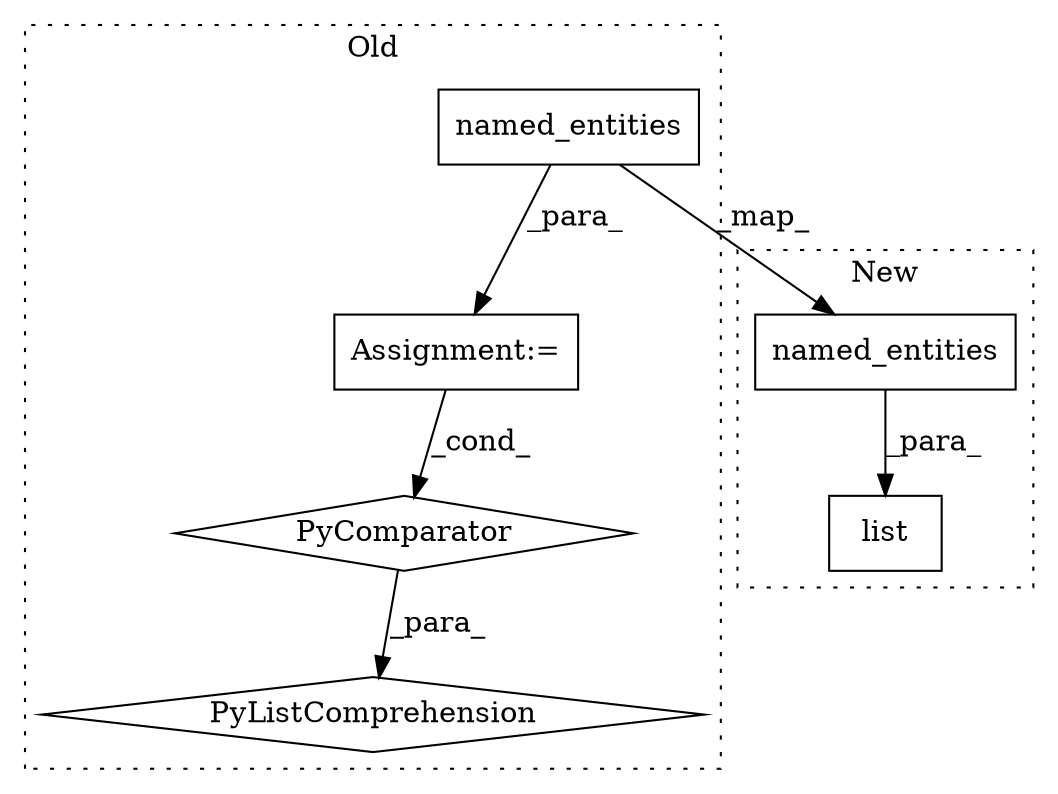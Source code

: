 digraph G {
subgraph cluster0 {
1 [label="named_entities" a="32" s="10434,10465" l="15,1" shape="box"];
4 [label="PyComparator" a="113" s="10417" l="58" shape="diamond"];
5 [label="Assignment:=" a="7" s="10417" l="58" shape="box"];
6 [label="PyListComprehension" a="109" s="10351" l="132" shape="diamond"];
label = "Old";
style="dotted";
}
subgraph cluster1 {
2 [label="named_entities" a="32" s="9970,9996" l="15,1" shape="box"];
3 [label="list" a="32" s="9957,9997" l="5,1" shape="box"];
label = "New";
style="dotted";
}
1 -> 2 [label="_map_"];
1 -> 5 [label="_para_"];
2 -> 3 [label="_para_"];
4 -> 6 [label="_para_"];
5 -> 4 [label="_cond_"];
}